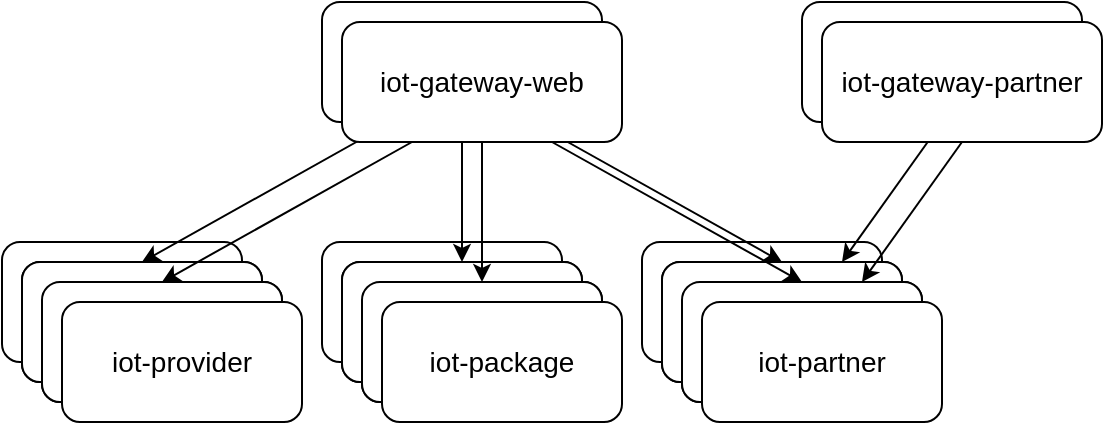 <mxfile version="13.7.9" type="github" pages="3">
  <diagram id="U1G_GxP6kH8Jkh7ReN9T" name="v0.0.1">
    <mxGraphModel dx="1024" dy="549" grid="1" gridSize="10" guides="1" tooltips="1" connect="1" arrows="1" fold="1" page="1" pageScale="1" pageWidth="827" pageHeight="1169" math="0" shadow="0">
      <root>
        <mxCell id="0" />
        <mxCell id="1" parent="0" />
        <mxCell id="Il--3PcxIUVgvJpLaqm9-2" value="&lt;font style=&quot;font-size: 14px&quot;&gt;iot-gateway-web&lt;/font&gt;" style="rounded=1;whiteSpace=wrap;html=1;" parent="1" vertex="1">
          <mxGeometry x="160" y="80" width="140" height="60" as="geometry" />
        </mxCell>
        <mxCell id="Il--3PcxIUVgvJpLaqm9-3" value="" style="rounded=1;whiteSpace=wrap;html=1;" parent="1" vertex="1">
          <mxGeometry y="200" width="120" height="60" as="geometry" />
        </mxCell>
        <mxCell id="Il--3PcxIUVgvJpLaqm9-4" value="" style="rounded=1;whiteSpace=wrap;html=1;" parent="1" vertex="1">
          <mxGeometry x="10" y="210" width="120" height="60" as="geometry" />
        </mxCell>
        <mxCell id="Il--3PcxIUVgvJpLaqm9-5" value="&lt;font style=&quot;font-size: 14px&quot;&gt;iot-provider&lt;/font&gt;" style="rounded=1;whiteSpace=wrap;html=1;" parent="1" vertex="1">
          <mxGeometry x="20" y="220" width="120" height="60" as="geometry" />
        </mxCell>
        <mxCell id="Il--3PcxIUVgvJpLaqm9-6" value="" style="rounded=1;whiteSpace=wrap;html=1;" parent="1" vertex="1">
          <mxGeometry x="160" y="200" width="120" height="60" as="geometry" />
        </mxCell>
        <mxCell id="Il--3PcxIUVgvJpLaqm9-7" value="" style="rounded=1;whiteSpace=wrap;html=1;" parent="1" vertex="1">
          <mxGeometry x="170" y="210" width="120" height="60" as="geometry" />
        </mxCell>
        <mxCell id="Il--3PcxIUVgvJpLaqm9-8" value="&lt;font style=&quot;font-size: 14px&quot;&gt;iot-package&lt;/font&gt;" style="rounded=1;whiteSpace=wrap;html=1;" parent="1" vertex="1">
          <mxGeometry x="180" y="220" width="120" height="60" as="geometry" />
        </mxCell>
        <mxCell id="Il--3PcxIUVgvJpLaqm9-9" value="" style="rounded=1;whiteSpace=wrap;html=1;" parent="1" vertex="1">
          <mxGeometry x="320" y="200" width="120" height="60" as="geometry" />
        </mxCell>
        <mxCell id="Il--3PcxIUVgvJpLaqm9-10" value="" style="rounded=1;whiteSpace=wrap;html=1;" parent="1" vertex="1">
          <mxGeometry x="330" y="210" width="120" height="60" as="geometry" />
        </mxCell>
        <mxCell id="Il--3PcxIUVgvJpLaqm9-11" value="&lt;font style=&quot;font-size: 14px&quot;&gt;iot-partner&lt;/font&gt;" style="rounded=1;whiteSpace=wrap;html=1;" parent="1" vertex="1">
          <mxGeometry x="340" y="220" width="120" height="60" as="geometry" />
        </mxCell>
        <mxCell id="Il--3PcxIUVgvJpLaqm9-16" style="edgeStyle=none;rounded=0;orthogonalLoop=1;jettySize=auto;html=1;exitX=0.5;exitY=1;exitDx=0;exitDy=0;entryX=0.75;entryY=0;entryDx=0;entryDy=0;" parent="1" source="Il--3PcxIUVgvJpLaqm9-12" target="Il--3PcxIUVgvJpLaqm9-10" edge="1">
          <mxGeometry relative="1" as="geometry" />
        </mxCell>
        <mxCell id="Il--3PcxIUVgvJpLaqm9-12" value="&lt;font style=&quot;font-size: 14px&quot;&gt;iot-gateway-partner&lt;/font&gt;" style="rounded=1;whiteSpace=wrap;html=1;" parent="1" vertex="1">
          <mxGeometry x="400" y="80" width="140" height="60" as="geometry" />
        </mxCell>
        <mxCell id="Il--3PcxIUVgvJpLaqm9-13" style="rounded=0;orthogonalLoop=1;jettySize=auto;html=1;exitX=0.25;exitY=1;exitDx=0;exitDy=0;entryX=0.5;entryY=0;entryDx=0;entryDy=0;" parent="1" source="Il--3PcxIUVgvJpLaqm9-2" target="Il--3PcxIUVgvJpLaqm9-4" edge="1">
          <mxGeometry relative="1" as="geometry" />
        </mxCell>
        <mxCell id="Il--3PcxIUVgvJpLaqm9-14" style="edgeStyle=none;rounded=0;orthogonalLoop=1;jettySize=auto;html=1;exitX=0.5;exitY=1;exitDx=0;exitDy=0;entryX=0.5;entryY=0;entryDx=0;entryDy=0;" parent="1" source="Il--3PcxIUVgvJpLaqm9-2" target="Il--3PcxIUVgvJpLaqm9-7" edge="1">
          <mxGeometry relative="1" as="geometry" />
        </mxCell>
        <mxCell id="Il--3PcxIUVgvJpLaqm9-15" style="edgeStyle=none;rounded=0;orthogonalLoop=1;jettySize=auto;html=1;exitX=0.75;exitY=1;exitDx=0;exitDy=0;entryX=0.5;entryY=0;entryDx=0;entryDy=0;" parent="1" source="Il--3PcxIUVgvJpLaqm9-2" target="Il--3PcxIUVgvJpLaqm9-10" edge="1">
          <mxGeometry relative="1" as="geometry" />
        </mxCell>
        <mxCell id="74FzdtHHHYMnSL6KtpRw-1" value="&lt;font style=&quot;font-size: 14px&quot;&gt;iot-gateway-web&lt;/font&gt;" style="rounded=1;whiteSpace=wrap;html=1;" vertex="1" parent="1">
          <mxGeometry x="170" y="90" width="140" height="60" as="geometry" />
        </mxCell>
        <mxCell id="74FzdtHHHYMnSL6KtpRw-2" value="" style="rounded=1;whiteSpace=wrap;html=1;" vertex="1" parent="1">
          <mxGeometry x="10" y="210" width="120" height="60" as="geometry" />
        </mxCell>
        <mxCell id="74FzdtHHHYMnSL6KtpRw-3" value="" style="rounded=1;whiteSpace=wrap;html=1;" vertex="1" parent="1">
          <mxGeometry x="20" y="220" width="120" height="60" as="geometry" />
        </mxCell>
        <mxCell id="74FzdtHHHYMnSL6KtpRw-4" value="&lt;font style=&quot;font-size: 14px&quot;&gt;iot-provider&lt;/font&gt;" style="rounded=1;whiteSpace=wrap;html=1;" vertex="1" parent="1">
          <mxGeometry x="30" y="230" width="120" height="60" as="geometry" />
        </mxCell>
        <mxCell id="74FzdtHHHYMnSL6KtpRw-5" value="" style="rounded=1;whiteSpace=wrap;html=1;" vertex="1" parent="1">
          <mxGeometry x="170" y="210" width="120" height="60" as="geometry" />
        </mxCell>
        <mxCell id="74FzdtHHHYMnSL6KtpRw-6" value="" style="rounded=1;whiteSpace=wrap;html=1;" vertex="1" parent="1">
          <mxGeometry x="180" y="220" width="120" height="60" as="geometry" />
        </mxCell>
        <mxCell id="74FzdtHHHYMnSL6KtpRw-7" value="&lt;font style=&quot;font-size: 14px&quot;&gt;iot-package&lt;/font&gt;" style="rounded=1;whiteSpace=wrap;html=1;" vertex="1" parent="1">
          <mxGeometry x="190" y="230" width="120" height="60" as="geometry" />
        </mxCell>
        <mxCell id="74FzdtHHHYMnSL6KtpRw-8" value="" style="rounded=1;whiteSpace=wrap;html=1;" vertex="1" parent="1">
          <mxGeometry x="330" y="210" width="120" height="60" as="geometry" />
        </mxCell>
        <mxCell id="74FzdtHHHYMnSL6KtpRw-9" value="" style="rounded=1;whiteSpace=wrap;html=1;" vertex="1" parent="1">
          <mxGeometry x="340" y="220" width="120" height="60" as="geometry" />
        </mxCell>
        <mxCell id="74FzdtHHHYMnSL6KtpRw-10" value="&lt;font style=&quot;font-size: 14px&quot;&gt;iot-partner&lt;/font&gt;" style="rounded=1;whiteSpace=wrap;html=1;" vertex="1" parent="1">
          <mxGeometry x="350" y="230" width="120" height="60" as="geometry" />
        </mxCell>
        <mxCell id="74FzdtHHHYMnSL6KtpRw-11" style="edgeStyle=none;rounded=0;orthogonalLoop=1;jettySize=auto;html=1;exitX=0.5;exitY=1;exitDx=0;exitDy=0;entryX=0.75;entryY=0;entryDx=0;entryDy=0;" edge="1" parent="1" source="74FzdtHHHYMnSL6KtpRw-12" target="74FzdtHHHYMnSL6KtpRw-9">
          <mxGeometry relative="1" as="geometry" />
        </mxCell>
        <mxCell id="74FzdtHHHYMnSL6KtpRw-12" value="&lt;font style=&quot;font-size: 14px&quot;&gt;iot-gateway-partner&lt;/font&gt;" style="rounded=1;whiteSpace=wrap;html=1;" vertex="1" parent="1">
          <mxGeometry x="410" y="90" width="140" height="60" as="geometry" />
        </mxCell>
        <mxCell id="74FzdtHHHYMnSL6KtpRw-13" style="rounded=0;orthogonalLoop=1;jettySize=auto;html=1;exitX=0.25;exitY=1;exitDx=0;exitDy=0;entryX=0.5;entryY=0;entryDx=0;entryDy=0;" edge="1" parent="1" source="74FzdtHHHYMnSL6KtpRw-1" target="74FzdtHHHYMnSL6KtpRw-3">
          <mxGeometry relative="1" as="geometry" />
        </mxCell>
        <mxCell id="74FzdtHHHYMnSL6KtpRw-14" style="edgeStyle=none;rounded=0;orthogonalLoop=1;jettySize=auto;html=1;exitX=0.5;exitY=1;exitDx=0;exitDy=0;entryX=0.5;entryY=0;entryDx=0;entryDy=0;" edge="1" parent="1" source="74FzdtHHHYMnSL6KtpRw-1" target="74FzdtHHHYMnSL6KtpRw-6">
          <mxGeometry relative="1" as="geometry" />
        </mxCell>
        <mxCell id="74FzdtHHHYMnSL6KtpRw-15" style="edgeStyle=none;rounded=0;orthogonalLoop=1;jettySize=auto;html=1;exitX=0.75;exitY=1;exitDx=0;exitDy=0;entryX=0.5;entryY=0;entryDx=0;entryDy=0;" edge="1" parent="1" source="74FzdtHHHYMnSL6KtpRw-1" target="74FzdtHHHYMnSL6KtpRw-9">
          <mxGeometry relative="1" as="geometry" />
        </mxCell>
      </root>
    </mxGraphModel>
  </diagram>
  <diagram id="7kgy9GYz9rVdMqzEye2Q" name="v0.0.2">
    <mxGraphModel dx="1024" dy="549" grid="1" gridSize="10" guides="1" tooltips="1" connect="1" arrows="1" fold="1" page="1" pageScale="1" pageWidth="827" pageHeight="1169" math="0" shadow="0">
      <root>
        <mxCell id="poEDQIoaRp4RaFJPJy4h-0" />
        <mxCell id="poEDQIoaRp4RaFJPJy4h-1" parent="poEDQIoaRp4RaFJPJy4h-0" />
        <mxCell id="poEDQIoaRp4RaFJPJy4h-2" value="&lt;font style=&quot;font-size: 14px&quot;&gt;iot-gateway-web&lt;/font&gt;" style="rounded=1;whiteSpace=wrap;html=1;" parent="poEDQIoaRp4RaFJPJy4h-1" vertex="1">
          <mxGeometry x="200" y="80" width="140" height="60" as="geometry" />
        </mxCell>
        <mxCell id="poEDQIoaRp4RaFJPJy4h-3" value="" style="rounded=1;whiteSpace=wrap;html=1;" parent="poEDQIoaRp4RaFJPJy4h-1" vertex="1">
          <mxGeometry x="40" y="200" width="120" height="60" as="geometry" />
        </mxCell>
        <mxCell id="poEDQIoaRp4RaFJPJy4h-4" value="" style="rounded=1;whiteSpace=wrap;html=1;" parent="poEDQIoaRp4RaFJPJy4h-1" vertex="1">
          <mxGeometry x="50" y="210" width="120" height="60" as="geometry" />
        </mxCell>
        <mxCell id="poEDQIoaRp4RaFJPJy4h-5" value="&lt;font style=&quot;font-size: 14px&quot;&gt;iot-provider&lt;/font&gt;" style="rounded=1;whiteSpace=wrap;html=1;" parent="poEDQIoaRp4RaFJPJy4h-1" vertex="1">
          <mxGeometry x="60" y="220" width="120" height="60" as="geometry" />
        </mxCell>
        <mxCell id="poEDQIoaRp4RaFJPJy4h-6" value="" style="rounded=1;whiteSpace=wrap;html=1;" parent="poEDQIoaRp4RaFJPJy4h-1" vertex="1">
          <mxGeometry x="200" y="200" width="120" height="60" as="geometry" />
        </mxCell>
        <mxCell id="poEDQIoaRp4RaFJPJy4h-7" value="" style="rounded=1;whiteSpace=wrap;html=1;" parent="poEDQIoaRp4RaFJPJy4h-1" vertex="1">
          <mxGeometry x="210" y="210" width="120" height="60" as="geometry" />
        </mxCell>
        <mxCell id="poEDQIoaRp4RaFJPJy4h-8" value="&lt;font style=&quot;font-size: 14px&quot;&gt;iot-package&lt;/font&gt;" style="rounded=1;whiteSpace=wrap;html=1;" parent="poEDQIoaRp4RaFJPJy4h-1" vertex="1">
          <mxGeometry x="220" y="220" width="120" height="60" as="geometry" />
        </mxCell>
        <mxCell id="poEDQIoaRp4RaFJPJy4h-9" value="" style="rounded=1;whiteSpace=wrap;html=1;" parent="poEDQIoaRp4RaFJPJy4h-1" vertex="1">
          <mxGeometry x="360" y="200" width="120" height="60" as="geometry" />
        </mxCell>
        <mxCell id="poEDQIoaRp4RaFJPJy4h-10" value="" style="rounded=1;whiteSpace=wrap;html=1;" parent="poEDQIoaRp4RaFJPJy4h-1" vertex="1">
          <mxGeometry x="370" y="210" width="120" height="60" as="geometry" />
        </mxCell>
        <mxCell id="poEDQIoaRp4RaFJPJy4h-11" value="&lt;font style=&quot;font-size: 14px&quot;&gt;iot-partner&lt;/font&gt;" style="rounded=1;whiteSpace=wrap;html=1;" parent="poEDQIoaRp4RaFJPJy4h-1" vertex="1">
          <mxGeometry x="380" y="220" width="120" height="60" as="geometry" />
        </mxCell>
        <mxCell id="poEDQIoaRp4RaFJPJy4h-12" style="edgeStyle=none;rounded=0;orthogonalLoop=1;jettySize=auto;html=1;exitX=0.5;exitY=1;exitDx=0;exitDy=0;entryX=0.75;entryY=0;entryDx=0;entryDy=0;" parent="poEDQIoaRp4RaFJPJy4h-1" source="poEDQIoaRp4RaFJPJy4h-13" target="poEDQIoaRp4RaFJPJy4h-10" edge="1">
          <mxGeometry relative="1" as="geometry" />
        </mxCell>
        <mxCell id="poEDQIoaRp4RaFJPJy4h-13" value="&lt;font style=&quot;font-size: 14px&quot;&gt;iot-gateway-partner&lt;/font&gt;" style="rounded=1;whiteSpace=wrap;html=1;" parent="poEDQIoaRp4RaFJPJy4h-1" vertex="1">
          <mxGeometry x="440" y="80" width="140" height="60" as="geometry" />
        </mxCell>
        <mxCell id="poEDQIoaRp4RaFJPJy4h-14" style="rounded=0;orthogonalLoop=1;jettySize=auto;html=1;exitX=0.25;exitY=1;exitDx=0;exitDy=0;entryX=0.5;entryY=0;entryDx=0;entryDy=0;" parent="poEDQIoaRp4RaFJPJy4h-1" source="poEDQIoaRp4RaFJPJy4h-2" target="poEDQIoaRp4RaFJPJy4h-4" edge="1">
          <mxGeometry relative="1" as="geometry" />
        </mxCell>
        <mxCell id="poEDQIoaRp4RaFJPJy4h-15" style="edgeStyle=none;rounded=0;orthogonalLoop=1;jettySize=auto;html=1;exitX=0.5;exitY=1;exitDx=0;exitDy=0;entryX=0.5;entryY=0;entryDx=0;entryDy=0;" parent="poEDQIoaRp4RaFJPJy4h-1" source="poEDQIoaRp4RaFJPJy4h-2" target="poEDQIoaRp4RaFJPJy4h-7" edge="1">
          <mxGeometry relative="1" as="geometry" />
        </mxCell>
        <mxCell id="poEDQIoaRp4RaFJPJy4h-16" style="edgeStyle=none;rounded=0;orthogonalLoop=1;jettySize=auto;html=1;exitX=0.75;exitY=1;exitDx=0;exitDy=0;entryX=0.5;entryY=0;entryDx=0;entryDy=0;" parent="poEDQIoaRp4RaFJPJy4h-1" source="poEDQIoaRp4RaFJPJy4h-2" target="poEDQIoaRp4RaFJPJy4h-10" edge="1">
          <mxGeometry relative="1" as="geometry" />
        </mxCell>
        <mxCell id="poEDQIoaRp4RaFJPJy4h-17" value="" style="rounded=1;whiteSpace=wrap;html=1;" parent="poEDQIoaRp4RaFJPJy4h-1" vertex="1">
          <mxGeometry x="40" y="360" width="120" height="60" as="geometry" />
        </mxCell>
        <mxCell id="poEDQIoaRp4RaFJPJy4h-18" value="" style="rounded=1;whiteSpace=wrap;html=1;" parent="poEDQIoaRp4RaFJPJy4h-1" vertex="1">
          <mxGeometry x="50" y="370" width="120" height="60" as="geometry" />
        </mxCell>
        <mxCell id="poEDQIoaRp4RaFJPJy4h-19" value="&lt;font style=&quot;font-size: 14px&quot;&gt;iot-provider-dao&lt;/font&gt;" style="rounded=1;whiteSpace=wrap;html=1;" parent="poEDQIoaRp4RaFJPJy4h-1" vertex="1">
          <mxGeometry x="60" y="380" width="120" height="60" as="geometry" />
        </mxCell>
        <mxCell id="poEDQIoaRp4RaFJPJy4h-20" value="" style="rounded=1;whiteSpace=wrap;html=1;" parent="poEDQIoaRp4RaFJPJy4h-1" vertex="1">
          <mxGeometry x="200" y="360" width="120" height="60" as="geometry" />
        </mxCell>
        <mxCell id="poEDQIoaRp4RaFJPJy4h-21" value="" style="rounded=1;whiteSpace=wrap;html=1;" parent="poEDQIoaRp4RaFJPJy4h-1" vertex="1">
          <mxGeometry x="210" y="370" width="120" height="60" as="geometry" />
        </mxCell>
        <mxCell id="poEDQIoaRp4RaFJPJy4h-22" value="&lt;font style=&quot;font-size: 14px&quot;&gt;iot-package-dao&lt;br&gt;&lt;/font&gt;" style="rounded=1;whiteSpace=wrap;html=1;" parent="poEDQIoaRp4RaFJPJy4h-1" vertex="1">
          <mxGeometry x="220" y="380" width="120" height="60" as="geometry" />
        </mxCell>
        <mxCell id="poEDQIoaRp4RaFJPJy4h-23" value="" style="rounded=1;whiteSpace=wrap;html=1;" parent="poEDQIoaRp4RaFJPJy4h-1" vertex="1">
          <mxGeometry x="360" y="360" width="120" height="60" as="geometry" />
        </mxCell>
        <mxCell id="poEDQIoaRp4RaFJPJy4h-24" value="" style="rounded=1;whiteSpace=wrap;html=1;" parent="poEDQIoaRp4RaFJPJy4h-1" vertex="1">
          <mxGeometry x="370" y="370" width="120" height="60" as="geometry" />
        </mxCell>
        <mxCell id="poEDQIoaRp4RaFJPJy4h-25" value="&lt;font style=&quot;font-size: 14px&quot;&gt;iot-partner-dao&lt;/font&gt;" style="rounded=1;whiteSpace=wrap;html=1;" parent="poEDQIoaRp4RaFJPJy4h-1" vertex="1">
          <mxGeometry x="380" y="380" width="120" height="60" as="geometry" />
        </mxCell>
        <mxCell id="poEDQIoaRp4RaFJPJy4h-27" style="edgeStyle=none;rounded=0;orthogonalLoop=1;jettySize=auto;html=1;exitX=0.5;exitY=1;exitDx=0;exitDy=0;entryX=0.5;entryY=0;entryDx=0;entryDy=0;" parent="poEDQIoaRp4RaFJPJy4h-1" source="poEDQIoaRp4RaFJPJy4h-8" target="poEDQIoaRp4RaFJPJy4h-22" edge="1">
          <mxGeometry relative="1" as="geometry" />
        </mxCell>
        <mxCell id="poEDQIoaRp4RaFJPJy4h-28" style="edgeStyle=none;rounded=0;orthogonalLoop=1;jettySize=auto;html=1;exitX=0.5;exitY=1;exitDx=0;exitDy=0;" parent="poEDQIoaRp4RaFJPJy4h-1" source="poEDQIoaRp4RaFJPJy4h-11" target="poEDQIoaRp4RaFJPJy4h-25" edge="1">
          <mxGeometry relative="1" as="geometry" />
        </mxCell>
        <mxCell id="poEDQIoaRp4RaFJPJy4h-29" style="edgeStyle=none;rounded=0;orthogonalLoop=1;jettySize=auto;html=1;exitX=0.5;exitY=1;exitDx=0;exitDy=0;entryX=0.5;entryY=0;entryDx=0;entryDy=0;dashed=1;" parent="poEDQIoaRp4RaFJPJy4h-1" source="poEDQIoaRp4RaFJPJy4h-5" target="poEDQIoaRp4RaFJPJy4h-22" edge="1">
          <mxGeometry relative="1" as="geometry">
            <mxPoint x="210" y="330" as="targetPoint" />
          </mxGeometry>
        </mxCell>
        <mxCell id="poEDQIoaRp4RaFJPJy4h-26" style="edgeStyle=none;rounded=0;orthogonalLoop=1;jettySize=auto;html=1;exitX=0.5;exitY=1;exitDx=0;exitDy=0;entryX=0.5;entryY=0;entryDx=0;entryDy=0;" parent="poEDQIoaRp4RaFJPJy4h-1" source="poEDQIoaRp4RaFJPJy4h-5" target="poEDQIoaRp4RaFJPJy4h-19" edge="1">
          <mxGeometry relative="1" as="geometry" />
        </mxCell>
        <mxCell id="poEDQIoaRp4RaFJPJy4h-30" style="edgeStyle=none;rounded=0;orthogonalLoop=1;jettySize=auto;html=1;exitX=0.5;exitY=1;exitDx=0;exitDy=0;entryX=0.5;entryY=0;entryDx=0;entryDy=0;dashed=1;" parent="poEDQIoaRp4RaFJPJy4h-1" source="poEDQIoaRp4RaFJPJy4h-5" target="poEDQIoaRp4RaFJPJy4h-25" edge="1">
          <mxGeometry relative="1" as="geometry" />
        </mxCell>
        <mxCell id="poEDQIoaRp4RaFJPJy4h-32" style="edgeStyle=none;rounded=0;orthogonalLoop=1;jettySize=auto;html=1;exitX=0.5;exitY=1;exitDx=0;exitDy=0;entryX=0.5;entryY=0;entryDx=0;entryDy=0;dashed=1;" parent="poEDQIoaRp4RaFJPJy4h-1" source="poEDQIoaRp4RaFJPJy4h-8" target="poEDQIoaRp4RaFJPJy4h-25" edge="1">
          <mxGeometry relative="1" as="geometry" />
        </mxCell>
        <mxCell id="poEDQIoaRp4RaFJPJy4h-31" style="edgeStyle=none;rounded=0;orthogonalLoop=1;jettySize=auto;html=1;exitX=0.5;exitY=1;exitDx=0;exitDy=0;entryX=0.5;entryY=0;entryDx=0;entryDy=0;dashed=1;" parent="poEDQIoaRp4RaFJPJy4h-1" source="poEDQIoaRp4RaFJPJy4h-8" target="poEDQIoaRp4RaFJPJy4h-19" edge="1">
          <mxGeometry relative="1" as="geometry" />
        </mxCell>
        <mxCell id="poEDQIoaRp4RaFJPJy4h-33" style="edgeStyle=none;rounded=0;orthogonalLoop=1;jettySize=auto;html=1;exitX=0.5;exitY=1;exitDx=0;exitDy=0;dashed=1;" parent="poEDQIoaRp4RaFJPJy4h-1" source="poEDQIoaRp4RaFJPJy4h-11" edge="1">
          <mxGeometry relative="1" as="geometry">
            <mxPoint x="280" y="380" as="targetPoint" />
          </mxGeometry>
        </mxCell>
        <mxCell id="poEDQIoaRp4RaFJPJy4h-34" style="edgeStyle=none;rounded=0;orthogonalLoop=1;jettySize=auto;html=1;exitX=0.5;exitY=1;exitDx=0;exitDy=0;entryX=0.5;entryY=0;entryDx=0;entryDy=0;dashed=1;" parent="poEDQIoaRp4RaFJPJy4h-1" source="poEDQIoaRp4RaFJPJy4h-11" target="poEDQIoaRp4RaFJPJy4h-19" edge="1">
          <mxGeometry relative="1" as="geometry" />
        </mxCell>
      </root>
    </mxGraphModel>
  </diagram>
  <diagram id="tKVaUmll7lXlNvUaz12Z" name="v0.0.4">
    <mxGraphModel dx="1024" dy="549" grid="1" gridSize="10" guides="1" tooltips="1" connect="1" arrows="1" fold="1" page="1" pageScale="1" pageWidth="827" pageHeight="1169" math="0" shadow="0">
      <root>
        <mxCell id="jHfWgGI6WrVpcd54hMND-0" />
        <mxCell id="jHfWgGI6WrVpcd54hMND-1" parent="jHfWgGI6WrVpcd54hMND-0" />
        <mxCell id="jHfWgGI6WrVpcd54hMND-2" value="&lt;font style=&quot;font-size: 14px&quot;&gt;iot-gateway-web&lt;/font&gt;" style="rounded=1;whiteSpace=wrap;html=1;" vertex="1" parent="jHfWgGI6WrVpcd54hMND-1">
          <mxGeometry x="350" y="50" width="140" height="60" as="geometry" />
        </mxCell>
        <mxCell id="jHfWgGI6WrVpcd54hMND-6" value="" style="rounded=1;whiteSpace=wrap;html=1;" vertex="1" parent="jHfWgGI6WrVpcd54hMND-1">
          <mxGeometry x="180" y="200" width="180" height="220" as="geometry" />
        </mxCell>
        <mxCell id="jHfWgGI6WrVpcd54hMND-15" style="edgeStyle=orthogonalEdgeStyle;rounded=0;orthogonalLoop=1;jettySize=auto;html=1;exitX=0.5;exitY=1;exitDx=0;exitDy=0;entryX=0.5;entryY=0;entryDx=0;entryDy=0;strokeColor=#00FF00;" edge="1" parent="jHfWgGI6WrVpcd54hMND-1" source="jHfWgGI6WrVpcd54hMND-2" target="jHfWgGI6WrVpcd54hMND-39">
          <mxGeometry relative="1" as="geometry">
            <mxPoint x="270" y="210" as="targetPoint" />
          </mxGeometry>
        </mxCell>
        <mxCell id="jHfWgGI6WrVpcd54hMND-22" value="&lt;font style=&quot;font-size: 14px&quot;&gt;iot-provider-dao&lt;br&gt;&lt;/font&gt;" style="rounded=1;whiteSpace=wrap;html=1;" vertex="1" parent="jHfWgGI6WrVpcd54hMND-1">
          <mxGeometry x="210" y="510" width="120" height="60" as="geometry" />
        </mxCell>
        <mxCell id="jHfWgGI6WrVpcd54hMND-26" style="edgeStyle=none;rounded=0;orthogonalLoop=1;jettySize=auto;html=1;exitX=0.5;exitY=1;exitDx=0;exitDy=0;entryX=0.5;entryY=0;entryDx=0;entryDy=0;strokeColor=#3333FF;" edge="1" parent="jHfWgGI6WrVpcd54hMND-1" source="jHfWgGI6WrVpcd54hMND-40" target="jHfWgGI6WrVpcd54hMND-22">
          <mxGeometry relative="1" as="geometry">
            <mxPoint x="280" y="280" as="sourcePoint" />
          </mxGeometry>
        </mxCell>
        <mxCell id="jHfWgGI6WrVpcd54hMND-38" value="&lt;span style=&quot;font-size: 14px&quot;&gt;iot-provider&lt;/span&gt;" style="text;html=1;align=center;verticalAlign=middle;resizable=0;points=[];autosize=1;" vertex="1" parent="jHfWgGI6WrVpcd54hMND-1">
          <mxGeometry x="180" y="210" width="90" height="20" as="geometry" />
        </mxCell>
        <mxCell id="jHfWgGI6WrVpcd54hMND-41" style="edgeStyle=orthogonalEdgeStyle;rounded=0;orthogonalLoop=1;jettySize=auto;html=1;exitX=0.5;exitY=1;exitDx=0;exitDy=0;entryX=0.5;entryY=0;entryDx=0;entryDy=0;dashed=1;" edge="1" parent="jHfWgGI6WrVpcd54hMND-1" source="jHfWgGI6WrVpcd54hMND-39" target="jHfWgGI6WrVpcd54hMND-40">
          <mxGeometry relative="1" as="geometry" />
        </mxCell>
        <mxCell id="jHfWgGI6WrVpcd54hMND-39" value="Controller" style="rounded=0;whiteSpace=wrap;html=1;" vertex="1" parent="jHfWgGI6WrVpcd54hMND-1">
          <mxGeometry x="210" y="250" width="120" height="40" as="geometry" />
        </mxCell>
        <mxCell id="jHfWgGI6WrVpcd54hMND-51" style="rounded=0;orthogonalLoop=1;jettySize=auto;html=1;exitX=0.75;exitY=1;exitDx=0;exitDy=0;entryX=0.25;entryY=0;entryDx=0;entryDy=0;startArrow=none;startFill=0;strokeColor=#3333FF;" edge="1" parent="jHfWgGI6WrVpcd54hMND-1" source="jHfWgGI6WrVpcd54hMND-40" target="jHfWgGI6WrVpcd54hMND-43">
          <mxGeometry relative="1" as="geometry" />
        </mxCell>
        <mxCell id="jHfWgGI6WrVpcd54hMND-40" value="Service" style="rounded=0;whiteSpace=wrap;html=1;" vertex="1" parent="jHfWgGI6WrVpcd54hMND-1">
          <mxGeometry x="210" y="340" width="120" height="40" as="geometry" />
        </mxCell>
        <mxCell id="jHfWgGI6WrVpcd54hMND-42" value="" style="rounded=1;whiteSpace=wrap;html=1;" vertex="1" parent="jHfWgGI6WrVpcd54hMND-1">
          <mxGeometry x="480" y="200" width="180" height="220" as="geometry" />
        </mxCell>
        <mxCell id="jHfWgGI6WrVpcd54hMND-43" value="&lt;font style=&quot;font-size: 14px&quot;&gt;iot-package-dao&lt;br&gt;&lt;/font&gt;" style="rounded=1;whiteSpace=wrap;html=1;" vertex="1" parent="jHfWgGI6WrVpcd54hMND-1">
          <mxGeometry x="510" y="510" width="120" height="60" as="geometry" />
        </mxCell>
        <mxCell id="jHfWgGI6WrVpcd54hMND-44" style="edgeStyle=none;rounded=0;orthogonalLoop=1;jettySize=auto;html=1;exitX=0.5;exitY=1;exitDx=0;exitDy=0;entryX=0.5;entryY=0;entryDx=0;entryDy=0;strokeColor=#3333FF;" edge="1" parent="jHfWgGI6WrVpcd54hMND-1" source="jHfWgGI6WrVpcd54hMND-48" target="jHfWgGI6WrVpcd54hMND-43">
          <mxGeometry relative="1" as="geometry">
            <mxPoint x="580" y="280" as="sourcePoint" />
          </mxGeometry>
        </mxCell>
        <mxCell id="jHfWgGI6WrVpcd54hMND-45" value="&lt;span style=&quot;font-size: 14px&quot;&gt;iot-flowpackage&lt;/span&gt;" style="text;html=1;align=center;verticalAlign=middle;resizable=0;points=[];autosize=1;" vertex="1" parent="jHfWgGI6WrVpcd54hMND-1">
          <mxGeometry x="490" y="210" width="110" height="20" as="geometry" />
        </mxCell>
        <mxCell id="jHfWgGI6WrVpcd54hMND-46" style="edgeStyle=orthogonalEdgeStyle;rounded=0;orthogonalLoop=1;jettySize=auto;html=1;exitX=0.5;exitY=1;exitDx=0;exitDy=0;entryX=0.5;entryY=0;entryDx=0;entryDy=0;dashed=1;" edge="1" parent="jHfWgGI6WrVpcd54hMND-1" source="jHfWgGI6WrVpcd54hMND-47" target="jHfWgGI6WrVpcd54hMND-48">
          <mxGeometry relative="1" as="geometry" />
        </mxCell>
        <mxCell id="jHfWgGI6WrVpcd54hMND-47" value="Controller" style="rounded=0;whiteSpace=wrap;html=1;" vertex="1" parent="jHfWgGI6WrVpcd54hMND-1">
          <mxGeometry x="510" y="250" width="120" height="40" as="geometry" />
        </mxCell>
        <mxCell id="jHfWgGI6WrVpcd54hMND-52" style="edgeStyle=none;rounded=0;orthogonalLoop=1;jettySize=auto;html=1;exitX=0;exitY=1;exitDx=0;exitDy=0;entryX=0.75;entryY=0;entryDx=0;entryDy=0;startArrow=none;startFill=0;strokeColor=#3333FF;" edge="1" parent="jHfWgGI6WrVpcd54hMND-1" source="jHfWgGI6WrVpcd54hMND-48" target="jHfWgGI6WrVpcd54hMND-22">
          <mxGeometry relative="1" as="geometry" />
        </mxCell>
        <mxCell id="jHfWgGI6WrVpcd54hMND-48" value="Service" style="rounded=0;whiteSpace=wrap;html=1;" vertex="1" parent="jHfWgGI6WrVpcd54hMND-1">
          <mxGeometry x="510" y="340" width="120" height="40" as="geometry" />
        </mxCell>
        <mxCell id="jHfWgGI6WrVpcd54hMND-49" style="edgeStyle=orthogonalEdgeStyle;rounded=0;orthogonalLoop=1;jettySize=auto;html=1;exitX=0.5;exitY=1;exitDx=0;exitDy=0;entryX=0.5;entryY=0;entryDx=0;entryDy=0;strokeColor=#00FF00;" edge="1" parent="jHfWgGI6WrVpcd54hMND-1" source="jHfWgGI6WrVpcd54hMND-2" target="jHfWgGI6WrVpcd54hMND-47">
          <mxGeometry relative="1" as="geometry" />
        </mxCell>
        <mxCell id="jHfWgGI6WrVpcd54hMND-50" style="edgeStyle=orthogonalEdgeStyle;rounded=0;orthogonalLoop=1;jettySize=auto;html=1;exitX=1;exitY=0.5;exitDx=0;exitDy=0;entryX=0;entryY=0.5;entryDx=0;entryDy=0;startArrow=classic;startFill=1;strokeColor=#3333FF;" edge="1" parent="jHfWgGI6WrVpcd54hMND-1" source="jHfWgGI6WrVpcd54hMND-40" target="jHfWgGI6WrVpcd54hMND-48">
          <mxGeometry relative="1" as="geometry">
            <mxPoint x="475" y="360" as="sourcePoint" />
          </mxGeometry>
        </mxCell>
        <mxCell id="jHfWgGI6WrVpcd54hMND-53" value="Gateway网关路由" style="text;html=1;strokeColor=none;fillColor=none;align=center;verticalAlign=middle;whiteSpace=wrap;rounded=0;fontColor=#33FF33;fontStyle=1" vertex="1" parent="jHfWgGI6WrVpcd54hMND-1">
          <mxGeometry x="370" y="140" width="110" height="20" as="geometry" />
        </mxCell>
        <mxCell id="jHfWgGI6WrVpcd54hMND-55" value="Dubbo-RPC调用" style="text;html=1;align=center;verticalAlign=middle;resizable=0;points=[];autosize=1;fontColor=#3333FF;fontStyle=1" vertex="1" parent="jHfWgGI6WrVpcd54hMND-1">
          <mxGeometry x="215" y="440" width="110" height="20" as="geometry" />
        </mxCell>
        <mxCell id="jHfWgGI6WrVpcd54hMND-58" value="Dubbo-RPC调用" style="text;html=1;align=center;verticalAlign=middle;resizable=0;points=[];autosize=1;fontColor=#3333FF;fontStyle=1" vertex="1" parent="jHfWgGI6WrVpcd54hMND-1">
          <mxGeometry x="395" y="440" width="110" height="20" as="geometry" />
        </mxCell>
        <mxCell id="jHfWgGI6WrVpcd54hMND-61" value="Dubbo-RPC调用" style="text;html=1;align=center;verticalAlign=middle;resizable=0;points=[];autosize=1;fontColor=#3333FF;fontStyle=1" vertex="1" parent="jHfWgGI6WrVpcd54hMND-1">
          <mxGeometry x="365" y="350" width="110" height="20" as="geometry" />
        </mxCell>
        <mxCell id="jHfWgGI6WrVpcd54hMND-62" value="" style="endArrow=none;dashed=1;html=1;fontColor=#FF8000;strokeColor=#FF8000;strokeWidth=3;" edge="1" parent="jHfWgGI6WrVpcd54hMND-1">
          <mxGeometry width="50" height="50" relative="1" as="geometry">
            <mxPoint x="120" y="480" as="sourcePoint" />
            <mxPoint x="720" y="480" as="targetPoint" />
          </mxGeometry>
        </mxCell>
        <mxCell id="jHfWgGI6WrVpcd54hMND-63" value="" style="endArrow=none;dashed=1;html=1;fontColor=#FF8000;strokeColor=#FF8000;strokeWidth=3;" edge="1" parent="jHfWgGI6WrVpcd54hMND-1">
          <mxGeometry width="50" height="50" relative="1" as="geometry">
            <mxPoint x="110" y="320" as="sourcePoint" />
            <mxPoint x="710" y="320" as="targetPoint" />
          </mxGeometry>
        </mxCell>
      </root>
    </mxGraphModel>
  </diagram>
</mxfile>
